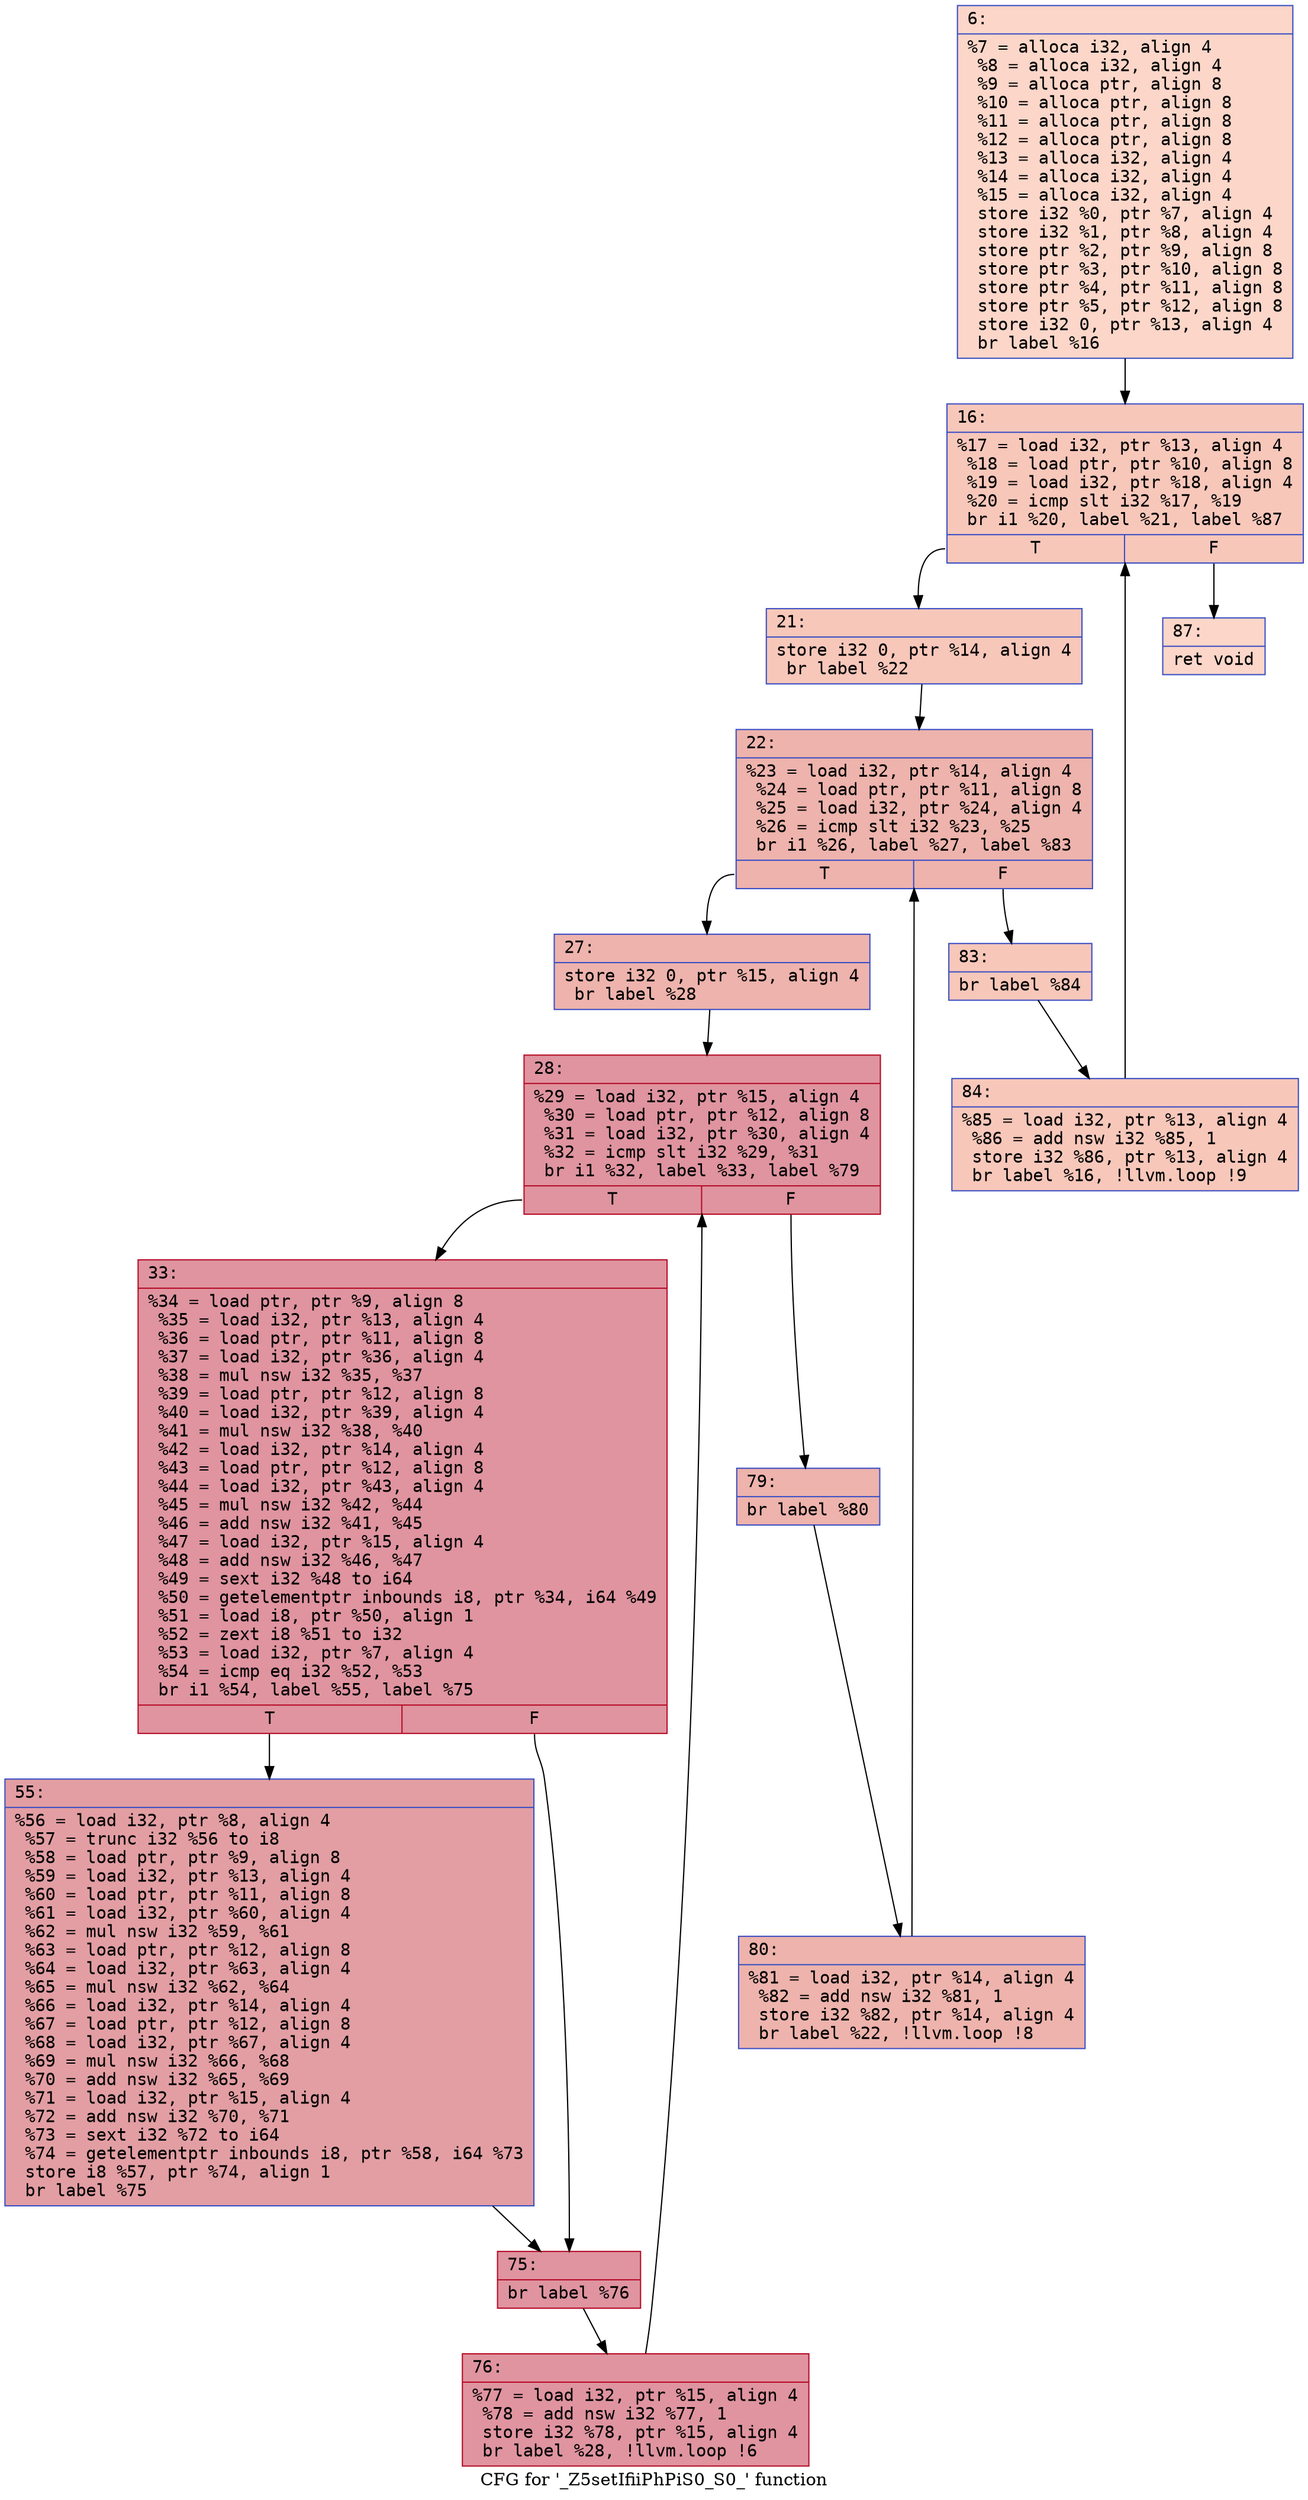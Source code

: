 digraph "CFG for '_Z5setIfiiPhPiS0_S0_' function" {
	label="CFG for '_Z5setIfiiPhPiS0_S0_' function";

	Node0x60000182b430 [shape=record,color="#3d50c3ff", style=filled, fillcolor="#f6a38570" fontname="Courier",label="{6:\l|  %7 = alloca i32, align 4\l  %8 = alloca i32, align 4\l  %9 = alloca ptr, align 8\l  %10 = alloca ptr, align 8\l  %11 = alloca ptr, align 8\l  %12 = alloca ptr, align 8\l  %13 = alloca i32, align 4\l  %14 = alloca i32, align 4\l  %15 = alloca i32, align 4\l  store i32 %0, ptr %7, align 4\l  store i32 %1, ptr %8, align 4\l  store ptr %2, ptr %9, align 8\l  store ptr %3, ptr %10, align 8\l  store ptr %4, ptr %11, align 8\l  store ptr %5, ptr %12, align 8\l  store i32 0, ptr %13, align 4\l  br label %16\l}"];
	Node0x60000182b430 -> Node0x60000182b480[tooltip="6 -> 16\nProbability 100.00%" ];
	Node0x60000182b480 [shape=record,color="#3d50c3ff", style=filled, fillcolor="#ec7f6370" fontname="Courier",label="{16:\l|  %17 = load i32, ptr %13, align 4\l  %18 = load ptr, ptr %10, align 8\l  %19 = load i32, ptr %18, align 4\l  %20 = icmp slt i32 %17, %19\l  br i1 %20, label %21, label %87\l|{<s0>T|<s1>F}}"];
	Node0x60000182b480:s0 -> Node0x60000182b4d0[tooltip="16 -> 21\nProbability 96.88%" ];
	Node0x60000182b480:s1 -> Node0x60000182b890[tooltip="16 -> 87\nProbability 3.12%" ];
	Node0x60000182b4d0 [shape=record,color="#3d50c3ff", style=filled, fillcolor="#ec7f6370" fontname="Courier",label="{21:\l|  store i32 0, ptr %14, align 4\l  br label %22\l}"];
	Node0x60000182b4d0 -> Node0x60000182b520[tooltip="21 -> 22\nProbability 100.00%" ];
	Node0x60000182b520 [shape=record,color="#3d50c3ff", style=filled, fillcolor="#d6524470" fontname="Courier",label="{22:\l|  %23 = load i32, ptr %14, align 4\l  %24 = load ptr, ptr %11, align 8\l  %25 = load i32, ptr %24, align 4\l  %26 = icmp slt i32 %23, %25\l  br i1 %26, label %27, label %83\l|{<s0>T|<s1>F}}"];
	Node0x60000182b520:s0 -> Node0x60000182b570[tooltip="22 -> 27\nProbability 96.88%" ];
	Node0x60000182b520:s1 -> Node0x60000182b7f0[tooltip="22 -> 83\nProbability 3.12%" ];
	Node0x60000182b570 [shape=record,color="#3d50c3ff", style=filled, fillcolor="#d6524470" fontname="Courier",label="{27:\l|  store i32 0, ptr %15, align 4\l  br label %28\l}"];
	Node0x60000182b570 -> Node0x60000182b5c0[tooltip="27 -> 28\nProbability 100.00%" ];
	Node0x60000182b5c0 [shape=record,color="#b70d28ff", style=filled, fillcolor="#b70d2870" fontname="Courier",label="{28:\l|  %29 = load i32, ptr %15, align 4\l  %30 = load ptr, ptr %12, align 8\l  %31 = load i32, ptr %30, align 4\l  %32 = icmp slt i32 %29, %31\l  br i1 %32, label %33, label %79\l|{<s0>T|<s1>F}}"];
	Node0x60000182b5c0:s0 -> Node0x60000182b610[tooltip="28 -> 33\nProbability 96.88%" ];
	Node0x60000182b5c0:s1 -> Node0x60000182b750[tooltip="28 -> 79\nProbability 3.12%" ];
	Node0x60000182b610 [shape=record,color="#b70d28ff", style=filled, fillcolor="#b70d2870" fontname="Courier",label="{33:\l|  %34 = load ptr, ptr %9, align 8\l  %35 = load i32, ptr %13, align 4\l  %36 = load ptr, ptr %11, align 8\l  %37 = load i32, ptr %36, align 4\l  %38 = mul nsw i32 %35, %37\l  %39 = load ptr, ptr %12, align 8\l  %40 = load i32, ptr %39, align 4\l  %41 = mul nsw i32 %38, %40\l  %42 = load i32, ptr %14, align 4\l  %43 = load ptr, ptr %12, align 8\l  %44 = load i32, ptr %43, align 4\l  %45 = mul nsw i32 %42, %44\l  %46 = add nsw i32 %41, %45\l  %47 = load i32, ptr %15, align 4\l  %48 = add nsw i32 %46, %47\l  %49 = sext i32 %48 to i64\l  %50 = getelementptr inbounds i8, ptr %34, i64 %49\l  %51 = load i8, ptr %50, align 1\l  %52 = zext i8 %51 to i32\l  %53 = load i32, ptr %7, align 4\l  %54 = icmp eq i32 %52, %53\l  br i1 %54, label %55, label %75\l|{<s0>T|<s1>F}}"];
	Node0x60000182b610:s0 -> Node0x60000182b660[tooltip="33 -> 55\nProbability 50.00%" ];
	Node0x60000182b610:s1 -> Node0x60000182b6b0[tooltip="33 -> 75\nProbability 50.00%" ];
	Node0x60000182b660 [shape=record,color="#3d50c3ff", style=filled, fillcolor="#be242e70" fontname="Courier",label="{55:\l|  %56 = load i32, ptr %8, align 4\l  %57 = trunc i32 %56 to i8\l  %58 = load ptr, ptr %9, align 8\l  %59 = load i32, ptr %13, align 4\l  %60 = load ptr, ptr %11, align 8\l  %61 = load i32, ptr %60, align 4\l  %62 = mul nsw i32 %59, %61\l  %63 = load ptr, ptr %12, align 8\l  %64 = load i32, ptr %63, align 4\l  %65 = mul nsw i32 %62, %64\l  %66 = load i32, ptr %14, align 4\l  %67 = load ptr, ptr %12, align 8\l  %68 = load i32, ptr %67, align 4\l  %69 = mul nsw i32 %66, %68\l  %70 = add nsw i32 %65, %69\l  %71 = load i32, ptr %15, align 4\l  %72 = add nsw i32 %70, %71\l  %73 = sext i32 %72 to i64\l  %74 = getelementptr inbounds i8, ptr %58, i64 %73\l  store i8 %57, ptr %74, align 1\l  br label %75\l}"];
	Node0x60000182b660 -> Node0x60000182b6b0[tooltip="55 -> 75\nProbability 100.00%" ];
	Node0x60000182b6b0 [shape=record,color="#b70d28ff", style=filled, fillcolor="#b70d2870" fontname="Courier",label="{75:\l|  br label %76\l}"];
	Node0x60000182b6b0 -> Node0x60000182b700[tooltip="75 -> 76\nProbability 100.00%" ];
	Node0x60000182b700 [shape=record,color="#b70d28ff", style=filled, fillcolor="#b70d2870" fontname="Courier",label="{76:\l|  %77 = load i32, ptr %15, align 4\l  %78 = add nsw i32 %77, 1\l  store i32 %78, ptr %15, align 4\l  br label %28, !llvm.loop !6\l}"];
	Node0x60000182b700 -> Node0x60000182b5c0[tooltip="76 -> 28\nProbability 100.00%" ];
	Node0x60000182b750 [shape=record,color="#3d50c3ff", style=filled, fillcolor="#d6524470" fontname="Courier",label="{79:\l|  br label %80\l}"];
	Node0x60000182b750 -> Node0x60000182b7a0[tooltip="79 -> 80\nProbability 100.00%" ];
	Node0x60000182b7a0 [shape=record,color="#3d50c3ff", style=filled, fillcolor="#d6524470" fontname="Courier",label="{80:\l|  %81 = load i32, ptr %14, align 4\l  %82 = add nsw i32 %81, 1\l  store i32 %82, ptr %14, align 4\l  br label %22, !llvm.loop !8\l}"];
	Node0x60000182b7a0 -> Node0x60000182b520[tooltip="80 -> 22\nProbability 100.00%" ];
	Node0x60000182b7f0 [shape=record,color="#3d50c3ff", style=filled, fillcolor="#ec7f6370" fontname="Courier",label="{83:\l|  br label %84\l}"];
	Node0x60000182b7f0 -> Node0x60000182b840[tooltip="83 -> 84\nProbability 100.00%" ];
	Node0x60000182b840 [shape=record,color="#3d50c3ff", style=filled, fillcolor="#ec7f6370" fontname="Courier",label="{84:\l|  %85 = load i32, ptr %13, align 4\l  %86 = add nsw i32 %85, 1\l  store i32 %86, ptr %13, align 4\l  br label %16, !llvm.loop !9\l}"];
	Node0x60000182b840 -> Node0x60000182b480[tooltip="84 -> 16\nProbability 100.00%" ];
	Node0x60000182b890 [shape=record,color="#3d50c3ff", style=filled, fillcolor="#f6a38570" fontname="Courier",label="{87:\l|  ret void\l}"];
}
